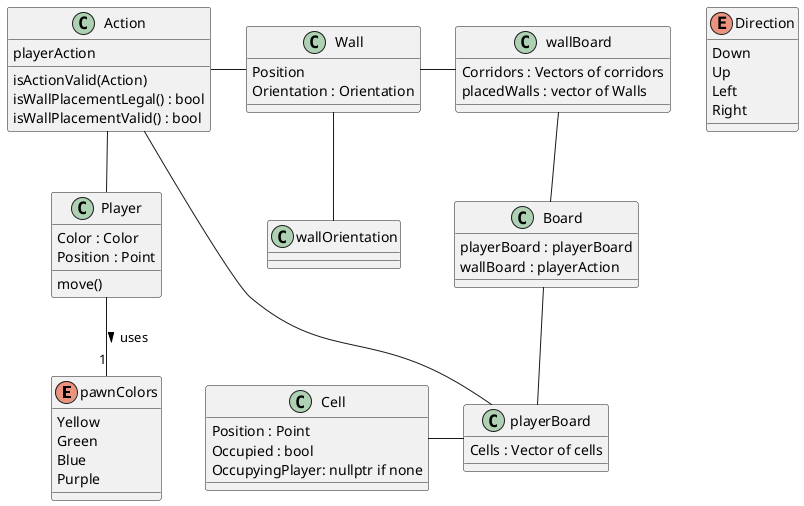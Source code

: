 @startuml GameDiagrams

enum pawnColors {
    'Fields
        Yellow
        Green
        Blue
        Purple
}


/' Class is useless I think
enum wallOrientation {
    'Fields
        Vertical
        Horizontal
    
}
'/


enum Direction {
    'Fields
        Down
        Up
        Left
        Right
}

class Player{
    'Fields
        Color : Color
        Position : Point
    'Methods
        move()
    
}
class Wall{
    'Fields
        Position
        Orientation : Orientation
    'Methods
}

class Cell{
    'Fields
        Position : Point
        Occupied : bool
        OccupyingPlayer: nullptr if none
}

class playerBoard {
    'Fields
        Cells : Vector of cells   
} 

class wallBoard {
    'Fields
        Corridors : Vectors of corridors
        placedWalls : vector of Walls
}

class Board{
    'Fields
        playerBoard : playerBoard
        wallBoard : playerAction
}

class Action  {
    'Fields
        playerAction
    'Methods
        isActionValid(Action)  
        isWallPlacementLegal() : bool /' (inside board and on empty space) '/
        isWallPlacementValid() : bool /' (all players can still get to other side)'/

}


Cell - playerBoard
playerBoard -u- Board
wallBoard -d- Board
wallOrientation -u- Wall
Wall - wallBoard
Player -u- Action
Action - playerBoard
Action- Wall
Player -d- "1" pawnColors : > uses


@enduml